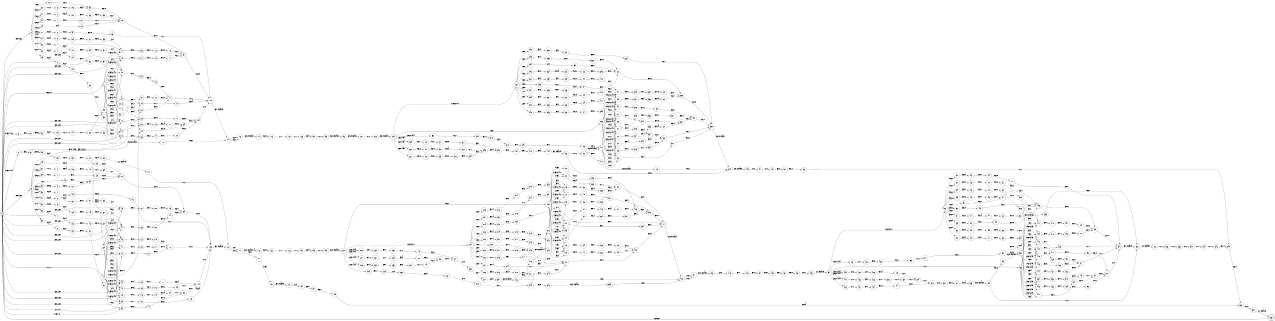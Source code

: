 digraph FST {
rankdir = LR;
size = "8.5,11";
label = "";
center = 1;
orientation = Portrait;
ranksep = "0.4";
nodesep = "0.25";
0 [label = "0", shape = circle, style = bold, fontsize = 14]
	0 -> 46 [label = "9:eps/8200", fontsize = 14];
	0 -> 45 [label = "8:eps/8200", fontsize = 14];
	0 -> 44 [label = "7:eps/8200", fontsize = 14];
	0 -> 43 [label = "6:eps/8200", fontsize = 14];
	0 -> 42 [label = "5:eps/8200", fontsize = 14];
	0 -> 173 [label = "4:eps/8200", fontsize = 14];
	0 -> 41 [label = "3:eps/8200", fontsize = 14];
	0 -> 40 [label = "2:eps/8200", fontsize = 14];
	0 -> 39 [label = "1:eps/8200", fontsize = 14];
	0 -> 38 [label = "0:eps/10", fontsize = 14];
	0 -> 13 [label = "9:eps/8202", fontsize = 14];
	0 -> 12 [label = "8:eps/8202", fontsize = 14];
	0 -> 11 [label = "7:eps/8202", fontsize = 14];
	0 -> 10 [label = "6:eps/8202", fontsize = 14];
	0 -> 9 [label = "5:eps/8202", fontsize = 14];
	0 -> 8 [label = "4:eps/8202", fontsize = 14];
	0 -> 7 [label = "3:eps/8202", fontsize = 14];
	0 -> 16 [label = "2:eps/4104", fontsize = 14];
	0 -> 15 [label = "1:eps/3080", fontsize = 14];
	0 -> 14 [label = "0:eps/10", fontsize = 14];
	0 -> 3 [label = "2:eps/4106", fontsize = 14];
	0 -> 2 [label = "1:eps/3082", fontsize = 14];
	0 -> 1 [label = "0:eps/12", fontsize = 14];
1 [label = "1", shape = circle, style = solid, fontsize = 14]
	1 -> 13 [label = "9:eps/8190", fontsize = 14];
	1 -> 12 [label = "8:eps/8190", fontsize = 14];
	1 -> 11 [label = "7:eps/8190", fontsize = 14];
	1 -> 10 [label = "6:eps/8190", fontsize = 14];
	1 -> 9 [label = "5:eps/8190", fontsize = 14];
	1 -> 8 [label = "4:eps/8190", fontsize = 14];
	1 -> 7 [label = "3:eps/8190", fontsize = 14];
	1 -> 6 [label = "2:eps/8190", fontsize = 14];
	1 -> 5 [label = "1:eps/8190", fontsize = 14];
	1 -> 4 [label = "0:eps", fontsize = 14];
2 [label = "2", shape = circle, style = solid, fontsize = 14]
	2 -> 26 [label = "9:eps", fontsize = 14];
	2 -> 25 [label = "8:eps", fontsize = 14];
	2 -> 24 [label = "7:eps", fontsize = 14];
	2 -> 23 [label = "6:eps", fontsize = 14];
	2 -> 22 [label = "5:eps", fontsize = 14];
	2 -> 21 [label = "4:eps", fontsize = 14];
	2 -> 20 [label = "3:eps", fontsize = 14];
	2 -> 19 [label = "2:eps", fontsize = 14];
	2 -> 18 [label = "1:eps", fontsize = 14];
	2 -> 17 [label = "0:eps", fontsize = 14];
3 [label = "3", shape = circle, style = solid, fontsize = 14]
	3 -> 27 [label = "eps:v", fontsize = 14];
4 [label = "4", shape = circle, style = solid, fontsize = 14]
	4 -> 28 [label = "eps:c", fontsize = 14];
5 [label = "5", shape = circle, style = solid, fontsize = 14]
	5 -> 29 [label = "eps:u", fontsize = 14];
6 [label = "6", shape = circle, style = solid, fontsize = 14]
	6 -> 30 [label = "eps:d", fontsize = 14];
7 [label = "7", shape = circle, style = solid, fontsize = 14]
	7 -> 31 [label = "eps:t", fontsize = 14];
8 [label = "8", shape = circle, style = solid, fontsize = 14]
	8 -> 32 [label = "eps:c", fontsize = 14];
9 [label = "9", shape = circle, style = solid, fontsize = 14]
	9 -> 33 [label = "eps:c", fontsize = 14];
10 [label = "10", shape = circle, style = solid, fontsize = 14]
	10 -> 34 [label = "eps:s", fontsize = 14];
11 [label = "11", shape = circle, style = solid, fontsize = 14]
	11 -> 35 [label = "eps:s", fontsize = 14];
12 [label = "12", shape = circle, style = solid, fontsize = 14]
	12 -> 36 [label = "eps:o", fontsize = 14];
13 [label = "13", shape = circle, style = solid, fontsize = 14]
	13 -> 37 [label = "eps:n", fontsize = 14];
14 [label = "14", shape = circle, style = solid, fontsize = 14]
	14 -> 28 [label = "eps:c/2", fontsize = 14];
	14 -> 46 [label = "9:eps/8190", fontsize = 14];
	14 -> 45 [label = "8:eps/8190", fontsize = 14];
	14 -> 44 [label = "7:eps/8190", fontsize = 14];
	14 -> 43 [label = "6:eps/8190", fontsize = 14];
	14 -> 42 [label = "5:eps/8190", fontsize = 14];
	14 -> 173 [label = "4:eps/8190", fontsize = 14];
	14 -> 41 [label = "3:eps/8190", fontsize = 14];
	14 -> 40 [label = "2:eps/8190", fontsize = 14];
	14 -> 39 [label = "1:eps/8190", fontsize = 14];
	14 -> 38 [label = "0:eps", fontsize = 14];
15 [label = "15", shape = circle, style = solid, fontsize = 14]
	15 -> 29 [label = "eps:u/5122", fontsize = 14];
	15 -> 56 [label = "9:eps", fontsize = 14];
	15 -> 55 [label = "8:eps", fontsize = 14];
	15 -> 54 [label = "7:eps", fontsize = 14];
	15 -> 53 [label = "6:eps", fontsize = 14];
	15 -> 52 [label = "5:eps", fontsize = 14];
	15 -> 51 [label = "4:eps", fontsize = 14];
	15 -> 50 [label = "3:eps", fontsize = 14];
	15 -> 49 [label = "2:eps", fontsize = 14];
	15 -> 48 [label = "1:eps", fontsize = 14];
	15 -> 47 [label = "0:eps", fontsize = 14];
16 [label = "16", shape = circle, style = solid, fontsize = 14]
	16 -> 30 [label = "eps:d/4098", fontsize = 14];
	16 -> 57 [label = "eps:v", fontsize = 14];
17 [label = "17", shape = circle, style = solid, fontsize = 14]
	17 -> 58 [label = "eps:d", fontsize = 14];
18 [label = "18", shape = circle, style = solid, fontsize = 14]
	18 -> 59 [label = "eps:o", fontsize = 14];
19 [label = "19", shape = circle, style = solid, fontsize = 14]
	19 -> 60 [label = "eps:d", fontsize = 14];
20 [label = "20", shape = circle, style = solid, fontsize = 14]
	20 -> 61 [label = "eps:t", fontsize = 14];
21 [label = "21", shape = circle, style = solid, fontsize = 14]
	21 -> 62 [label = "eps:c", fontsize = 14];
22 [label = "22", shape = circle, style = solid, fontsize = 14]
	22 -> 63 [label = "eps:q", fontsize = 14];
23 [label = "23", shape = circle, style = solid, fontsize = 14]
	23 -> 64 [label = "eps:d", fontsize = 14];
24 [label = "24", shape = circle, style = solid, fontsize = 14]
	24 -> 65 [label = "eps:d", fontsize = 14];
25 [label = "25", shape = circle, style = solid, fontsize = 14]
	25 -> 66 [label = "eps:d", fontsize = 14];
26 [label = "26", shape = circle, style = solid, fontsize = 14]
	26 -> 67 [label = "eps:d", fontsize = 14];
27 [label = "27", shape = circle, style = solid, fontsize = 14]
	27 -> 68 [label = "eps:e", fontsize = 14];
28 [label = "28", shape = circle, style = solid, fontsize = 14]
	28 -> 69 [label = "eps:e", fontsize = 14];
29 [label = "29", shape = circle, style = solid, fontsize = 14]
	29 -> 70 [label = "eps:n", fontsize = 14];
30 [label = "30", shape = circle, style = solid, fontsize = 14]
	30 -> 71 [label = "eps:o", fontsize = 14];
31 [label = "31", shape = circle, style = solid, fontsize = 14]
	31 -> 72 [label = "eps:r", fontsize = 14];
32 [label = "32", shape = circle, style = solid, fontsize = 14]
	32 -> 73 [label = "eps:u", fontsize = 14];
33 [label = "33", shape = circle, style = solid, fontsize = 14]
	33 -> 74 [label = "eps:i", fontsize = 14];
34 [label = "34", shape = circle, style = solid, fontsize = 14]
	34 -> 75 [label = "eps:e", fontsize = 14];
35 [label = "35", shape = circle, style = solid, fontsize = 14]
	35 -> 76 [label = "eps:i", fontsize = 14];
36 [label = "36", shape = circle, style = solid, fontsize = 14]
	36 -> 77 [label = "eps:c", fontsize = 14];
37 [label = "37", shape = circle, style = solid, fontsize = 14]
	37 -> 78 [label = "eps:u", fontsize = 14];
38 [label = "38", shape = circle, style = solid, fontsize = 14]
	38 -> 79 [label = "eps:c", fontsize = 14];
39 [label = "39", shape = circle, style = solid, fontsize = 14]
	39 -> 80 [label = "eps:u", fontsize = 14];
40 [label = "40", shape = circle, style = solid, fontsize = 14]
	40 -> 81 [label = "eps:d", fontsize = 14];
41 [label = "41", shape = circle, style = solid, fontsize = 14]
	41 -> 82 [label = "eps:t", fontsize = 14];
42 [label = "42", shape = circle, style = solid, fontsize = 14]
	42 -> 83 [label = "eps:c", fontsize = 14];
43 [label = "43", shape = circle, style = solid, fontsize = 14]
	43 -> 84 [label = "eps:s", fontsize = 14];
44 [label = "44", shape = circle, style = solid, fontsize = 14]
	44 -> 85 [label = "eps:s", fontsize = 14];
45 [label = "45", shape = circle, style = solid, fontsize = 14]
	45 -> 86 [label = "eps:o", fontsize = 14];
46 [label = "46", shape = circle, style = solid, fontsize = 14]
	46 -> 87 [label = "eps:n", fontsize = 14];
47 [label = "47", shape = circle, style = solid, fontsize = 14]
	47 -> 88 [label = "eps:d", fontsize = 14];
48 [label = "48", shape = circle, style = solid, fontsize = 14]
	48 -> 89 [label = "eps:o", fontsize = 14];
49 [label = "49", shape = circle, style = solid, fontsize = 14]
	49 -> 90 [label = "eps:d", fontsize = 14];
50 [label = "50", shape = circle, style = solid, fontsize = 14]
	50 -> 91 [label = "eps:t", fontsize = 14];
51 [label = "51", shape = circle, style = solid, fontsize = 14]
	51 -> 92 [label = "eps:c", fontsize = 14];
52 [label = "52", shape = circle, style = solid, fontsize = 14]
	52 -> 93 [label = "eps:q", fontsize = 14];
53 [label = "53", shape = circle, style = solid, fontsize = 14]
	53 -> 94 [label = "eps:d", fontsize = 14];
54 [label = "54", shape = circle, style = solid, fontsize = 14]
	54 -> 95 [label = "eps:d", fontsize = 14];
55 [label = "55", shape = circle, style = solid, fontsize = 14]
	55 -> 96 [label = "eps:d", fontsize = 14];
56 [label = "56", shape = circle, style = solid, fontsize = 14]
	56 -> 97 [label = "eps:d", fontsize = 14];
57 [label = "57", shape = circle, style = solid, fontsize = 14]
	57 -> 98 [label = "eps:e", fontsize = 14];
58 [label = "58", shape = circle, style = solid, fontsize = 14]
	58 -> 99 [label = "eps:i", fontsize = 14];
59 [label = "59", shape = circle, style = solid, fontsize = 14]
	59 -> 100 [label = "eps:n", fontsize = 14];
60 [label = "60", shape = circle, style = solid, fontsize = 14]
	60 -> 100 [label = "eps:o", fontsize = 14];
61 [label = "61", shape = circle, style = solid, fontsize = 14]
	61 -> 101 [label = "eps:r", fontsize = 14];
62 [label = "62", shape = circle, style = solid, fontsize = 14]
	62 -> 102 [label = "eps:a", fontsize = 14];
63 [label = "63", shape = circle, style = solid, fontsize = 14]
	63 -> 103 [label = "eps:u", fontsize = 14];
64 [label = "64", shape = circle, style = solid, fontsize = 14]
	64 -> 104 [label = "eps:i", fontsize = 14];
65 [label = "65", shape = circle, style = solid, fontsize = 14]
	65 -> 105 [label = "eps:i", fontsize = 14];
66 [label = "66", shape = circle, style = solid, fontsize = 14]
	66 -> 106 [label = "eps:i", fontsize = 14];
67 [label = "67", shape = circle, style = solid, fontsize = 14]
	67 -> 107 [label = "eps:i", fontsize = 14];
68 [label = "68", shape = circle, style = solid, fontsize = 14]
	68 -> 108 [label = "eps:i", fontsize = 14];
69 [label = "69", shape = circle, style = solid, fontsize = 14]
	69 -> 109 [label = "eps:r", fontsize = 14];
70 [label = "70", shape = circle, style = solid, fontsize = 14]
	70 -> 110 [label = "eps:a", fontsize = 14];
71 [label = "71", shape = circle, style = solid, fontsize = 14]
	71 -> 110 [label = "eps:s", fontsize = 14];
72 [label = "72", shape = circle, style = solid, fontsize = 14]
	72 -> 71 [label = "eps:e", fontsize = 14];
73 [label = "73", shape = circle, style = solid, fontsize = 14]
	73 -> 111 [label = "eps:a", fontsize = 14];
74 [label = "74", shape = circle, style = solid, fontsize = 14]
	74 -> 112 [label = "eps:n", fontsize = 14];
75 [label = "75", shape = circle, style = solid, fontsize = 14]
	75 -> 71 [label = "eps:i", fontsize = 14];
76 [label = "76", shape = circle, style = solid, fontsize = 14]
	76 -> 113 [label = "eps:e", fontsize = 14];
77 [label = "77", shape = circle, style = solid, fontsize = 14]
	77 -> 109 [label = "eps:h", fontsize = 14];
78 [label = "78", shape = circle, style = solid, fontsize = 14]
	78 -> 114 [label = "eps:e", fontsize = 14];
79 [label = "79", shape = circle, style = solid, fontsize = 14]
	79 -> 188 [label = "eps:e", fontsize = 14];
80 [label = "80", shape = circle, style = solid, fontsize = 14]
	80 -> 115 [label = "eps:n", fontsize = 14];
81 [label = "81", shape = circle, style = solid, fontsize = 14]
	81 -> 116 [label = "eps:o", fontsize = 14];
82 [label = "82", shape = circle, style = solid, fontsize = 14]
	82 -> 117 [label = "eps:r", fontsize = 14];
83 [label = "83", shape = circle, style = solid, fontsize = 14]
	83 -> 118 [label = "eps:i", fontsize = 14];
84 [label = "84", shape = circle, style = solid, fontsize = 14]
	84 -> 119 [label = "eps:e", fontsize = 14];
85 [label = "85", shape = circle, style = solid, fontsize = 14]
	85 -> 120 [label = "eps:i", fontsize = 14];
86 [label = "86", shape = circle, style = solid, fontsize = 14]
	86 -> 121 [label = "eps:c", fontsize = 14];
87 [label = "87", shape = circle, style = solid, fontsize = 14]
	87 -> 122 [label = "eps:u", fontsize = 14];
88 [label = "88", shape = circle, style = solid, fontsize = 14]
	88 -> 123 [label = "eps:i", fontsize = 14];
89 [label = "89", shape = circle, style = solid, fontsize = 14]
	89 -> 124 [label = "eps:n", fontsize = 14];
90 [label = "90", shape = circle, style = solid, fontsize = 14]
	90 -> 124 [label = "eps:o", fontsize = 14];
91 [label = "91", shape = circle, style = solid, fontsize = 14]
	91 -> 125 [label = "eps:r", fontsize = 14];
92 [label = "92", shape = circle, style = solid, fontsize = 14]
	92 -> 126 [label = "eps:a", fontsize = 14];
93 [label = "93", shape = circle, style = solid, fontsize = 14]
	93 -> 127 [label = "eps:u", fontsize = 14];
94 [label = "94", shape = circle, style = solid, fontsize = 14]
	94 -> 128 [label = "eps:i", fontsize = 14];
95 [label = "95", shape = circle, style = solid, fontsize = 14]
	95 -> 129 [label = "eps:i", fontsize = 14];
96 [label = "96", shape = circle, style = solid, fontsize = 14]
	96 -> 130 [label = "eps:i", fontsize = 14];
97 [label = "97", shape = circle, style = solid, fontsize = 14]
	97 -> 131 [label = "eps:i", fontsize = 14];
98 [label = "98", shape = circle, style = solid, fontsize = 14]
	98 -> 132 [label = "eps:i", fontsize = 14];
99 [label = "99", shape = circle, style = solid, fontsize = 14]
	99 -> 133 [label = "eps:e", fontsize = 14];
100 [label = "100", shape = circle, style = solid, fontsize = 14]
	100 -> 134 [label = "eps:c", fontsize = 14];
101 [label = "101", shape = circle, style = solid, fontsize = 14]
	101 -> 100 [label = "eps:e", fontsize = 14];
102 [label = "102", shape = circle, style = solid, fontsize = 14]
	102 -> 135 [label = "eps:t", fontsize = 14];
103 [label = "103", shape = circle, style = solid, fontsize = 14]
	103 -> 59 [label = "eps:i", fontsize = 14];
104 [label = "104", shape = circle, style = solid, fontsize = 14]
	104 -> 136 [label = "eps:e", fontsize = 14];
105 [label = "105", shape = circle, style = solid, fontsize = 14]
	105 -> 137 [label = "eps:e", fontsize = 14];
106 [label = "106", shape = circle, style = solid, fontsize = 14]
	106 -> 138 [label = "eps:e", fontsize = 14];
107 [label = "107", shape = circle, style = solid, fontsize = 14]
	107 -> 139 [label = "eps:e", fontsize = 14];
108 [label = "108", shape = circle, style = solid, fontsize = 14]
	108 -> 140 [label = "eps:n", fontsize = 14];
109 [label = "109", shape = circle, style = solid, fontsize = 14]
	109 -> 110 [label = "eps:o", fontsize = 14];
110 [label = "110", shape = circle, style = solid, fontsize = 14]
	110 -> 141 [label = "eps:(espacio)", fontsize = 14];
111 [label = "111", shape = circle, style = solid, fontsize = 14]
	111 -> 69 [label = "eps:t", fontsize = 14];
112 [label = "112", shape = circle, style = solid, fontsize = 14]
	112 -> 109 [label = "eps:c", fontsize = 14];
113 [label = "113", shape = circle, style = solid, fontsize = 14]
	113 -> 134 [label = "eps:t", fontsize = 14];
114 [label = "114", shape = circle, style = solid, fontsize = 14]
	114 -> 134 [label = "eps:v", fontsize = 14];
115 [label = "115", shape = circle, style = solid, fontsize = 14]
	115 -> 183 [label = "eps:a", fontsize = 14];
116 [label = "116", shape = circle, style = solid, fontsize = 14]
	116 -> 183 [label = "eps:s", fontsize = 14];
117 [label = "117", shape = circle, style = solid, fontsize = 14]
	117 -> 116 [label = "eps:e", fontsize = 14];
118 [label = "118", shape = circle, style = solid, fontsize = 14]
	118 -> 143 [label = "eps:n", fontsize = 14];
119 [label = "119", shape = circle, style = solid, fontsize = 14]
	119 -> 116 [label = "eps:i", fontsize = 14];
120 [label = "120", shape = circle, style = solid, fontsize = 14]
	120 -> 144 [label = "eps:e", fontsize = 14];
121 [label = "121", shape = circle, style = solid, fontsize = 14]
	121 -> 142 [label = "eps:h", fontsize = 14];
122 [label = "122", shape = circle, style = solid, fontsize = 14]
	122 -> 145 [label = "eps:e", fontsize = 14];
123 [label = "123", shape = circle, style = solid, fontsize = 14]
	123 -> 146 [label = "eps:e", fontsize = 14];
124 [label = "124", shape = circle, style = solid, fontsize = 14]
	124 -> 189 [label = "eps:c", fontsize = 14];
125 [label = "125", shape = circle, style = solid, fontsize = 14]
	125 -> 124 [label = "eps:e", fontsize = 14];
126 [label = "126", shape = circle, style = solid, fontsize = 14]
	126 -> 147 [label = "eps:t", fontsize = 14];
127 [label = "127", shape = circle, style = solid, fontsize = 14]
	127 -> 89 [label = "eps:i", fontsize = 14];
128 [label = "128", shape = circle, style = solid, fontsize = 14]
	128 -> 148 [label = "eps:e", fontsize = 14];
129 [label = "129", shape = circle, style = solid, fontsize = 14]
	129 -> 149 [label = "eps:e", fontsize = 14];
130 [label = "130", shape = circle, style = solid, fontsize = 14]
	130 -> 150 [label = "eps:e", fontsize = 14];
131 [label = "131", shape = circle, style = solid, fontsize = 14]
	131 -> 151 [label = "eps:e", fontsize = 14];
132 [label = "132", shape = circle, style = solid, fontsize = 14]
	132 -> 152 [label = "eps:n", fontsize = 14];
133 [label = "133", shape = circle, style = solid, fontsize = 14]
	133 -> 110 [label = "eps:z", fontsize = 14];
134 [label = "134", shape = circle, style = solid, fontsize = 14]
	134 -> 110 [label = "eps:e", fontsize = 14];
135 [label = "135", shape = circle, style = solid, fontsize = 14]
	135 -> 153 [label = "eps:o", fontsize = 14];
136 [label = "136", shape = circle, style = solid, fontsize = 14]
	136 -> 154 [label = "eps:c", fontsize = 14];
137 [label = "137", shape = circle, style = solid, fontsize = 14]
	137 -> 155 [label = "eps:c", fontsize = 14];
138 [label = "138", shape = circle, style = solid, fontsize = 14]
	138 -> 156 [label = "eps:c", fontsize = 14];
139 [label = "139", shape = circle, style = solid, fontsize = 14]
	139 -> 157 [label = "eps:c", fontsize = 14];
140 [label = "140", shape = circle, style = solid, fontsize = 14]
	140 -> 158 [label = "eps:t", fontsize = 14];
141 [label = "141", shape = circle, style = solid, fontsize = 14]
	141 -> 167 [label = "::eps", fontsize = 14];
	141 -> 167 [label = ".:eps", fontsize = 14];
142 [label = "142", shape = circle, style = solid, fontsize = 14]
	142 -> 183 [label = "eps:o", fontsize = 14];
143 [label = "143", shape = circle, style = solid, fontsize = 14]
	143 -> 142 [label = "eps:c", fontsize = 14];
144 [label = "144", shape = circle, style = solid, fontsize = 14]
	144 -> 189 [label = "eps:t", fontsize = 14];
145 [label = "145", shape = circle, style = solid, fontsize = 14]
	145 -> 189 [label = "eps:v", fontsize = 14];
146 [label = "146", shape = circle, style = solid, fontsize = 14]
	146 -> 183 [label = "eps:z", fontsize = 14];
147 [label = "147", shape = circle, style = solid, fontsize = 14]
	147 -> 159 [label = "eps:o", fontsize = 14];
148 [label = "148", shape = circle, style = solid, fontsize = 14]
	148 -> 160 [label = "eps:c", fontsize = 14];
149 [label = "149", shape = circle, style = solid, fontsize = 14]
	149 -> 161 [label = "eps:c", fontsize = 14];
150 [label = "150", shape = circle, style = solid, fontsize = 14]
	150 -> 162 [label = "eps:c", fontsize = 14];
151 [label = "151", shape = circle, style = solid, fontsize = 14]
	151 -> 163 [label = "eps:c", fontsize = 14];
152 [label = "152", shape = circle, style = solid, fontsize = 14]
	152 -> 164 [label = "eps:t", fontsize = 14];
153 [label = "153", shape = circle, style = solid, fontsize = 14]
	153 -> 100 [label = "eps:r", fontsize = 14];
154 [label = "154", shape = circle, style = solid, fontsize = 14]
	154 -> 10 [label = "eps:i", fontsize = 14];
155 [label = "155", shape = circle, style = solid, fontsize = 14]
	155 -> 11 [label = "eps:i", fontsize = 14];
156 [label = "156", shape = circle, style = solid, fontsize = 14]
	156 -> 12 [label = "eps:i", fontsize = 14];
157 [label = "157", shape = circle, style = solid, fontsize = 14]
	157 -> 13 [label = "eps:i", fontsize = 14];
158 [label = "158", shape = circle, style = solid, fontsize = 14]
	158 -> 166 [label = "eps:i", fontsize = 14];
	158 -> 165 [label = "eps:e", fontsize = 14];
159 [label = "159", shape = circle, style = solid, fontsize = 14]
	159 -> 124 [label = "eps:r", fontsize = 14];
160 [label = "160", shape = circle, style = solid, fontsize = 14]
	160 -> 43 [label = "eps:i", fontsize = 14];
161 [label = "161", shape = circle, style = solid, fontsize = 14]
	161 -> 44 [label = "eps:i", fontsize = 14];
162 [label = "162", shape = circle, style = solid, fontsize = 14]
	162 -> 45 [label = "eps:i", fontsize = 14];
163 [label = "163", shape = circle, style = solid, fontsize = 14]
	163 -> 46 [label = "eps:i", fontsize = 14];
164 [label = "164", shape = circle, style = solid, fontsize = 14]
	164 -> 169 [label = "eps:i", fontsize = 14];
	164 -> 168 [label = "eps:e", fontsize = 14];
165 [label = "165", shape = circle, style = solid, fontsize = 14]
	165 -> 170 [label = "eps:(espacio)", fontsize = 14];
166 [label = "166", shape = circle, style = solid, fontsize = 14]
	166 -> 13 [label = "9:eps", fontsize = 14];
	166 -> 12 [label = "8:eps", fontsize = 14];
	166 -> 11 [label = "7:eps", fontsize = 14];
	166 -> 10 [label = "6:eps", fontsize = 14];
	166 -> 9 [label = "5:eps", fontsize = 14];
	166 -> 8 [label = "4:eps", fontsize = 14];
	166 -> 7 [label = "3:eps", fontsize = 14];
	166 -> 6 [label = "2:eps", fontsize = 14];
	166 -> 5 [label = "1:eps", fontsize = 14];
167 [label = "167", shape = circle, style = solid, fontsize = 14]
	167 -> 174 [label = "eps:(espacio)", fontsize = 14];
168 [label = "168", shape = circle, style = solid, fontsize = 14]
	168 -> 172 [label = "eps:(espacio)", fontsize = 14];
169 [label = "169", shape = circle, style = solid, fontsize = 14]
	169 -> 46 [label = "9:eps", fontsize = 14];
	169 -> 45 [label = "8:eps", fontsize = 14];
	169 -> 44 [label = "7:eps", fontsize = 14];
	169 -> 43 [label = "6:eps", fontsize = 14];
	169 -> 42 [label = "5:eps", fontsize = 14];
	169 -> 173 [label = "4:eps", fontsize = 14];
	169 -> 41 [label = "3:eps", fontsize = 14];
	169 -> 40 [label = "2:eps", fontsize = 14];
	169 -> 39 [label = "1:eps", fontsize = 14];
170 [label = "170", shape = circle, style = solid, fontsize = 14]
	170 -> 141 [label = "0:eps", fontsize = 14];
171 [label = "171", shape = circle, style = solid, fontsize = 14]
	171 -> 178 [label = "eps:(espacio)/9", fontsize = 14];
	171 -> 177 [label = "0:eps", fontsize = 14];
172 [label = "172", shape = circle, style = solid, fontsize = 14]
	172 -> 187 [label = "0:eps", fontsize = 14];
173 [label = "173", shape = circle, style = solid, fontsize = 14]
	173 -> 175 [label = "eps:c", fontsize = 14];
174 [label = "174", shape = circle, style = solid, fontsize = 14]
	174 -> 176 [label = "eps:h", fontsize = 14];
175 [label = "175", shape = circle, style = solid, fontsize = 14]
	175 -> 179 [label = "eps:u", fontsize = 14];
176 [label = "176", shape = circle, style = solid, fontsize = 14]
	176 -> 180 [label = "eps:o", fontsize = 14];
177 [label = "177", shape = circle, style = solid, fontsize = 14]
	177 -> 181 [label = "0:eps", fontsize = 14];
178 [label = "178", shape = circle, style = solid, fontsize = 14]
	178 -> 182 [label = "eps:h", fontsize = 14];
179 [label = "179", shape = circle, style = solid, fontsize = 14]
	179 -> 184 [label = "eps:a", fontsize = 14];
180 [label = "180", shape = circle, style = solid, fontsize = 14]
	180 -> 185 [label = "eps:r", fontsize = 14];
181 [label = "181", shape = circle, style = solid, fontsize = 14]
	181 -> 191 [label = "eps:(espacio)", fontsize = 14];
182 [label = "182", shape = circle, style = solid, fontsize = 14]
	182 -> 186 [label = "eps:o", fontsize = 14];
183 [label = "183", shape = circle, style = solid, fontsize = 14]
	183 -> 187 [label = "eps:(espacio)", fontsize = 14];
184 [label = "184", shape = circle, style = solid, fontsize = 14]
	184 -> 188 [label = "eps:t", fontsize = 14];
185 [label = "185", shape = circle, style = solid, fontsize = 14]
	185 -> 190 [label = "eps:a", fontsize = 14];
186 [label = "186", shape = circle, style = solid, fontsize = 14]
	186 -> 192 [label = "eps:r", fontsize = 14];
187 [label = "187", shape = circle, style = solid, fontsize = 14]
	187 -> 171 [label = "::eps", fontsize = 14];
	187 -> 171 [label = ".:eps", fontsize = 14];
188 [label = "188", shape = circle, style = solid, fontsize = 14]
	188 -> 142 [label = "eps:r", fontsize = 14];
189 [label = "189", shape = circle, style = solid, fontsize = 14]
	189 -> 183 [label = "eps:e", fontsize = 14];
190 [label = "190", shape = circle, style = solid, fontsize = 14]
	190 -> 193 [label = "eps:s", fontsize = 14];
191 [label = "191", shape = circle, style = solid, fontsize = 14]
	191 -> 194 [label = "eps:h", fontsize = 14];
192 [label = "192", shape = circle, style = solid, fontsize = 14]
	192 -> 195 [label = "eps:a", fontsize = 14];
193 [label = "193", shape = circle, style = solid, fontsize = 14]
	193 -> 196 [label = "eps:(espacio)", fontsize = 14];
194 [label = "194", shape = circle, style = solid, fontsize = 14]
	194 -> 197 [label = "eps:o", fontsize = 14];
195 [label = "195", shape = circle, style = solid, fontsize = 14]
	195 -> 198 [label = "eps:s", fontsize = 14];
196 [label = "196", shape = circle, style = solid, fontsize = 14]
	196 -> 201 [label = "eps:(espacio)", fontsize = 14];
197 [label = "197", shape = circle, style = solid, fontsize = 14]
	197 -> 199 [label = "eps:r", fontsize = 14];
198 [label = "198", shape = circle, style = solid, fontsize = 14]
	198 -> 200 [label = "eps:(espacio)", fontsize = 14];
199 [label = "199", shape = circle, style = solid, fontsize = 14]
	199 -> 550 [label = "eps:a", fontsize = 14];
200 [label = "200", shape = circle, style = solid, fontsize = 14]
	200 -> 208 [label = "5:eps/4094", fontsize = 14];
	200 -> 207 [label = "4:eps/4094", fontsize = 14];
	200 -> 206 [label = "3:eps/4094", fontsize = 14];
	200 -> 205 [label = "2:eps/4094", fontsize = 14];
	200 -> 204 [label = "1:eps/3070", fontsize = 14];
	200 -> 203 [label = "0:eps", fontsize = 14];
201 [label = "201", shape = circle, style = solid, fontsize = 14]
	201 -> 202 [label = "eps:y", fontsize = 14];
202 [label = "202", shape = circle, style = solid, fontsize = 14]
	202 -> 209 [label = "eps:(espacio)", fontsize = 14];
203 [label = "203", shape = circle, style = solid, fontsize = 14]
	203 -> 218 [label = "9:eps/8190", fontsize = 14];
	203 -> 217 [label = "8:eps/8190", fontsize = 14];
	203 -> 216 [label = "7:eps/8190", fontsize = 14];
	203 -> 215 [label = "6:eps/8190", fontsize = 14];
	203 -> 214 [label = "5:eps/8190", fontsize = 14];
	203 -> 396 [label = "4:eps/8190", fontsize = 14];
	203 -> 213 [label = "3:eps/8190", fontsize = 14];
	203 -> 212 [label = "2:eps/8190", fontsize = 14];
	203 -> 211 [label = "1:eps/8190", fontsize = 14];
	203 -> 210 [label = "0:eps", fontsize = 14];
204 [label = "204", shape = circle, style = solid, fontsize = 14]
	204 -> 228 [label = "9:eps", fontsize = 14];
	204 -> 227 [label = "8:eps", fontsize = 14];
	204 -> 226 [label = "7:eps", fontsize = 14];
	204 -> 225 [label = "6:eps", fontsize = 14];
	204 -> 224 [label = "5:eps", fontsize = 14];
	204 -> 223 [label = "4:eps", fontsize = 14];
	204 -> 222 [label = "3:eps", fontsize = 14];
	204 -> 221 [label = "2:eps", fontsize = 14];
	204 -> 220 [label = "1:eps", fontsize = 14];
	204 -> 219 [label = "0:eps", fontsize = 14];
205 [label = "205", shape = circle, style = solid, fontsize = 14]
	205 -> 229 [label = "eps:v", fontsize = 14];
206 [label = "206", shape = circle, style = solid, fontsize = 14]
	206 -> 230 [label = "eps:t", fontsize = 14];
207 [label = "207", shape = circle, style = solid, fontsize = 14]
	207 -> 231 [label = "eps:c", fontsize = 14];
208 [label = "208", shape = circle, style = solid, fontsize = 14]
	208 -> 232 [label = "eps:c", fontsize = 14];
209 [label = "209", shape = circle, style = solid, fontsize = 14]
	209 -> 261 [label = "5:eps/4094", fontsize = 14];
	209 -> 260 [label = "4:eps/4094", fontsize = 14];
	209 -> 259 [label = "3:eps/4094", fontsize = 14];
	209 -> 258 [label = "2:eps/4094", fontsize = 14];
	209 -> 257 [label = "1:eps/3070", fontsize = 14];
	209 -> 256 [label = "0:eps", fontsize = 14];
210 [label = "210", shape = circle, style = solid, fontsize = 14]
	210 -> 233 [label = "eps:c", fontsize = 14];
211 [label = "211", shape = circle, style = solid, fontsize = 14]
	211 -> 234 [label = "eps:u", fontsize = 14];
212 [label = "212", shape = circle, style = solid, fontsize = 14]
	212 -> 235 [label = "eps:d", fontsize = 14];
213 [label = "213", shape = circle, style = solid, fontsize = 14]
	213 -> 236 [label = "eps:t", fontsize = 14];
214 [label = "214", shape = circle, style = solid, fontsize = 14]
	214 -> 237 [label = "eps:c", fontsize = 14];
215 [label = "215", shape = circle, style = solid, fontsize = 14]
	215 -> 238 [label = "eps:s", fontsize = 14];
216 [label = "216", shape = circle, style = solid, fontsize = 14]
	216 -> 239 [label = "eps:s", fontsize = 14];
217 [label = "217", shape = circle, style = solid, fontsize = 14]
	217 -> 240 [label = "eps:o", fontsize = 14];
218 [label = "218", shape = circle, style = solid, fontsize = 14]
	218 -> 241 [label = "eps:n", fontsize = 14];
219 [label = "219", shape = circle, style = solid, fontsize = 14]
	219 -> 242 [label = "eps:d", fontsize = 14];
220 [label = "220", shape = circle, style = solid, fontsize = 14]
	220 -> 243 [label = "eps:o", fontsize = 14];
221 [label = "221", shape = circle, style = solid, fontsize = 14]
	221 -> 244 [label = "eps:d", fontsize = 14];
222 [label = "222", shape = circle, style = solid, fontsize = 14]
	222 -> 245 [label = "eps:t", fontsize = 14];
223 [label = "223", shape = circle, style = solid, fontsize = 14]
	223 -> 246 [label = "eps:c", fontsize = 14];
224 [label = "224", shape = circle, style = solid, fontsize = 14]
	224 -> 247 [label = "eps:q", fontsize = 14];
225 [label = "225", shape = circle, style = solid, fontsize = 14]
	225 -> 248 [label = "eps:d", fontsize = 14];
226 [label = "226", shape = circle, style = solid, fontsize = 14]
	226 -> 249 [label = "eps:d", fontsize = 14];
227 [label = "227", shape = circle, style = solid, fontsize = 14]
	227 -> 250 [label = "eps:d", fontsize = 14];
228 [label = "228", shape = circle, style = solid, fontsize = 14]
	228 -> 251 [label = "eps:d", fontsize = 14];
229 [label = "229", shape = circle, style = solid, fontsize = 14]
	229 -> 252 [label = "eps:e", fontsize = 14];
230 [label = "230", shape = circle, style = solid, fontsize = 14]
	230 -> 253 [label = "eps:r", fontsize = 14];
231 [label = "231", shape = circle, style = solid, fontsize = 14]
	231 -> 254 [label = "eps:u", fontsize = 14];
232 [label = "232", shape = circle, style = solid, fontsize = 14]
	232 -> 255 [label = "eps:i", fontsize = 14];
233 [label = "233", shape = circle, style = solid, fontsize = 14]
	233 -> 425 [label = "eps:e", fontsize = 14];
234 [label = "234", shape = circle, style = solid, fontsize = 14]
	234 -> 414 [label = "eps:n", fontsize = 14];
235 [label = "235", shape = circle, style = solid, fontsize = 14]
	235 -> 262 [label = "eps:o", fontsize = 14];
236 [label = "236", shape = circle, style = solid, fontsize = 14]
	236 -> 263 [label = "eps:r", fontsize = 14];
237 [label = "237", shape = circle, style = solid, fontsize = 14]
	237 -> 264 [label = "eps:i", fontsize = 14];
238 [label = "238", shape = circle, style = solid, fontsize = 14]
	238 -> 265 [label = "eps:e", fontsize = 14];
239 [label = "239", shape = circle, style = solid, fontsize = 14]
	239 -> 266 [label = "eps:i", fontsize = 14];
240 [label = "240", shape = circle, style = solid, fontsize = 14]
	240 -> 267 [label = "eps:c", fontsize = 14];
241 [label = "241", shape = circle, style = solid, fontsize = 14]
	241 -> 268 [label = "eps:u", fontsize = 14];
242 [label = "242", shape = circle, style = solid, fontsize = 14]
	242 -> 269 [label = "eps:i", fontsize = 14];
243 [label = "243", shape = circle, style = solid, fontsize = 14]
	243 -> 270 [label = "eps:n", fontsize = 14];
244 [label = "244", shape = circle, style = solid, fontsize = 14]
	244 -> 270 [label = "eps:o", fontsize = 14];
245 [label = "245", shape = circle, style = solid, fontsize = 14]
	245 -> 271 [label = "eps:r", fontsize = 14];
246 [label = "246", shape = circle, style = solid, fontsize = 14]
	246 -> 272 [label = "eps:a", fontsize = 14];
247 [label = "247", shape = circle, style = solid, fontsize = 14]
	247 -> 273 [label = "eps:u", fontsize = 14];
248 [label = "248", shape = circle, style = solid, fontsize = 14]
	248 -> 274 [label = "eps:i", fontsize = 14];
249 [label = "249", shape = circle, style = solid, fontsize = 14]
	249 -> 275 [label = "eps:i", fontsize = 14];
250 [label = "250", shape = circle, style = solid, fontsize = 14]
	250 -> 276 [label = "eps:i", fontsize = 14];
251 [label = "251", shape = circle, style = solid, fontsize = 14]
	251 -> 277 [label = "eps:i", fontsize = 14];
252 [label = "252", shape = circle, style = solid, fontsize = 14]
	252 -> 278 [label = "eps:i", fontsize = 14];
253 [label = "253", shape = circle, style = solid, fontsize = 14]
	253 -> 279 [label = "eps:e", fontsize = 14];
254 [label = "254", shape = circle, style = solid, fontsize = 14]
	254 -> 280 [label = "eps:a", fontsize = 14];
255 [label = "255", shape = circle, style = solid, fontsize = 14]
	255 -> 281 [label = "eps:n", fontsize = 14];
256 [label = "256", shape = circle, style = solid, fontsize = 14]
	256 -> 291 [label = "9:eps/8190", fontsize = 14];
	256 -> 290 [label = "8:eps/8190", fontsize = 14];
	256 -> 289 [label = "7:eps/8190", fontsize = 14];
	256 -> 288 [label = "6:eps/8190", fontsize = 14];
	256 -> 287 [label = "5:eps/8190", fontsize = 14];
	256 -> 286 [label = "4:eps/8190", fontsize = 14];
	256 -> 285 [label = "3:eps/8190", fontsize = 14];
	256 -> 284 [label = "2:eps/8190", fontsize = 14];
	256 -> 283 [label = "1:eps/8190", fontsize = 14];
	256 -> 282 [label = "0:eps", fontsize = 14];
257 [label = "257", shape = circle, style = solid, fontsize = 14]
	257 -> 301 [label = "9:eps", fontsize = 14];
	257 -> 300 [label = "8:eps", fontsize = 14];
	257 -> 299 [label = "7:eps", fontsize = 14];
	257 -> 298 [label = "6:eps", fontsize = 14];
	257 -> 297 [label = "5:eps", fontsize = 14];
	257 -> 296 [label = "4:eps", fontsize = 14];
	257 -> 295 [label = "3:eps", fontsize = 14];
	257 -> 294 [label = "2:eps", fontsize = 14];
	257 -> 293 [label = "1:eps", fontsize = 14];
	257 -> 292 [label = "0:eps", fontsize = 14];
258 [label = "258", shape = circle, style = solid, fontsize = 14]
	258 -> 302 [label = "eps:v", fontsize = 14];
259 [label = "259", shape = circle, style = solid, fontsize = 14]
	259 -> 303 [label = "eps:t", fontsize = 14];
260 [label = "260", shape = circle, style = solid, fontsize = 14]
	260 -> 304 [label = "eps:c", fontsize = 14];
261 [label = "261", shape = circle, style = solid, fontsize = 14]
	261 -> 305 [label = "eps:c", fontsize = 14];
262 [label = "262", shape = circle, style = solid, fontsize = 14]
	262 -> 414 [label = "eps:s", fontsize = 14];
263 [label = "263", shape = circle, style = solid, fontsize = 14]
	263 -> 262 [label = "eps:e", fontsize = 14];
264 [label = "264", shape = circle, style = solid, fontsize = 14]
	264 -> 307 [label = "eps:n", fontsize = 14];
265 [label = "265", shape = circle, style = solid, fontsize = 14]
	265 -> 262 [label = "eps:i", fontsize = 14];
266 [label = "266", shape = circle, style = solid, fontsize = 14]
	266 -> 308 [label = "eps:e", fontsize = 14];
267 [label = "267", shape = circle, style = solid, fontsize = 14]
	267 -> 306 [label = "eps:h", fontsize = 14];
268 [label = "268", shape = circle, style = solid, fontsize = 14]
	268 -> 309 [label = "eps:e", fontsize = 14];
269 [label = "269", shape = circle, style = solid, fontsize = 14]
	269 -> 310 [label = "eps:e", fontsize = 14];
270 [label = "270", shape = circle, style = solid, fontsize = 14]
	270 -> 426 [label = "eps:c", fontsize = 14];
271 [label = "271", shape = circle, style = solid, fontsize = 14]
	271 -> 270 [label = "eps:e", fontsize = 14];
272 [label = "272", shape = circle, style = solid, fontsize = 14]
	272 -> 311 [label = "eps:t", fontsize = 14];
273 [label = "273", shape = circle, style = solid, fontsize = 14]
	273 -> 243 [label = "eps:i", fontsize = 14];
274 [label = "274", shape = circle, style = solid, fontsize = 14]
	274 -> 312 [label = "eps:e", fontsize = 14];
275 [label = "275", shape = circle, style = solid, fontsize = 14]
	275 -> 313 [label = "eps:e", fontsize = 14];
276 [label = "276", shape = circle, style = solid, fontsize = 14]
	276 -> 314 [label = "eps:e", fontsize = 14];
277 [label = "277", shape = circle, style = solid, fontsize = 14]
	277 -> 315 [label = "eps:e", fontsize = 14];
278 [label = "278", shape = circle, style = solid, fontsize = 14]
	278 -> 316 [label = "eps:n", fontsize = 14];
279 [label = "279", shape = circle, style = solid, fontsize = 14]
	279 -> 317 [label = "eps:i", fontsize = 14];
280 [label = "280", shape = circle, style = solid, fontsize = 14]
	280 -> 318 [label = "eps:r", fontsize = 14];
281 [label = "281", shape = circle, style = solid, fontsize = 14]
	281 -> 319 [label = "eps:c", fontsize = 14];
282 [label = "282", shape = circle, style = solid, fontsize = 14]
	282 -> 320 [label = "eps:c", fontsize = 14];
283 [label = "283", shape = circle, style = solid, fontsize = 14]
	283 -> 321 [label = "eps:u", fontsize = 14];
284 [label = "284", shape = circle, style = solid, fontsize = 14]
	284 -> 322 [label = "eps:d", fontsize = 14];
285 [label = "285", shape = circle, style = solid, fontsize = 14]
	285 -> 323 [label = "eps:t", fontsize = 14];
286 [label = "286", shape = circle, style = solid, fontsize = 14]
	286 -> 324 [label = "eps:c", fontsize = 14];
287 [label = "287", shape = circle, style = solid, fontsize = 14]
	287 -> 325 [label = "eps:c", fontsize = 14];
288 [label = "288", shape = circle, style = solid, fontsize = 14]
	288 -> 326 [label = "eps:s", fontsize = 14];
289 [label = "289", shape = circle, style = solid, fontsize = 14]
	289 -> 327 [label = "eps:s", fontsize = 14];
290 [label = "290", shape = circle, style = solid, fontsize = 14]
	290 -> 328 [label = "eps:o", fontsize = 14];
291 [label = "291", shape = circle, style = solid, fontsize = 14]
	291 -> 329 [label = "eps:n", fontsize = 14];
292 [label = "292", shape = circle, style = solid, fontsize = 14]
	292 -> 330 [label = "eps:d", fontsize = 14];
293 [label = "293", shape = circle, style = solid, fontsize = 14]
	293 -> 331 [label = "eps:o", fontsize = 14];
294 [label = "294", shape = circle, style = solid, fontsize = 14]
	294 -> 332 [label = "eps:d", fontsize = 14];
295 [label = "295", shape = circle, style = solid, fontsize = 14]
	295 -> 333 [label = "eps:t", fontsize = 14];
296 [label = "296", shape = circle, style = solid, fontsize = 14]
	296 -> 334 [label = "eps:c", fontsize = 14];
297 [label = "297", shape = circle, style = solid, fontsize = 14]
	297 -> 335 [label = "eps:q", fontsize = 14];
298 [label = "298", shape = circle, style = solid, fontsize = 14]
	298 -> 336 [label = "eps:d", fontsize = 14];
299 [label = "299", shape = circle, style = solid, fontsize = 14]
	299 -> 337 [label = "eps:d", fontsize = 14];
300 [label = "300", shape = circle, style = solid, fontsize = 14]
	300 -> 338 [label = "eps:d", fontsize = 14];
301 [label = "301", shape = circle, style = solid, fontsize = 14]
	301 -> 339 [label = "eps:d", fontsize = 14];
302 [label = "302", shape = circle, style = solid, fontsize = 14]
	302 -> 340 [label = "eps:e", fontsize = 14];
303 [label = "303", shape = circle, style = solid, fontsize = 14]
	303 -> 341 [label = "eps:r", fontsize = 14];
304 [label = "304", shape = circle, style = solid, fontsize = 14]
	304 -> 342 [label = "eps:u", fontsize = 14];
305 [label = "305", shape = circle, style = solid, fontsize = 14]
	305 -> 343 [label = "eps:i", fontsize = 14];
306 [label = "306", shape = circle, style = solid, fontsize = 14]
	306 -> 414 [label = "eps:o", fontsize = 14];
307 [label = "307", shape = circle, style = solid, fontsize = 14]
	307 -> 306 [label = "eps:c", fontsize = 14];
308 [label = "308", shape = circle, style = solid, fontsize = 14]
	308 -> 426 [label = "eps:t", fontsize = 14];
309 [label = "309", shape = circle, style = solid, fontsize = 14]
	309 -> 426 [label = "eps:v", fontsize = 14];
310 [label = "310", shape = circle, style = solid, fontsize = 14]
	310 -> 414 [label = "eps:z", fontsize = 14];
311 [label = "311", shape = circle, style = solid, fontsize = 14]
	311 -> 344 [label = "eps:o", fontsize = 14];
312 [label = "312", shape = circle, style = solid, fontsize = 14]
	312 -> 345 [label = "eps:c", fontsize = 14];
313 [label = "313", shape = circle, style = solid, fontsize = 14]
	313 -> 346 [label = "eps:c", fontsize = 14];
314 [label = "314", shape = circle, style = solid, fontsize = 14]
	314 -> 347 [label = "eps:c", fontsize = 14];
315 [label = "315", shape = circle, style = solid, fontsize = 14]
	315 -> 348 [label = "eps:c", fontsize = 14];
316 [label = "316", shape = circle, style = solid, fontsize = 14]
	316 -> 349 [label = "eps:t", fontsize = 14];
317 [label = "317", shape = circle, style = solid, fontsize = 14]
	317 -> 350 [label = "eps:n", fontsize = 14];
318 [label = "318", shape = circle, style = solid, fontsize = 14]
	318 -> 317 [label = "eps:e", fontsize = 14];
319 [label = "319", shape = circle, style = solid, fontsize = 14]
	319 -> 318 [label = "eps:u", fontsize = 14];
320 [label = "320", shape = circle, style = solid, fontsize = 14]
	320 -> 351 [label = "eps:e", fontsize = 14];
321 [label = "321", shape = circle, style = solid, fontsize = 14]
	321 -> 352 [label = "eps:n", fontsize = 14];
322 [label = "322", shape = circle, style = solid, fontsize = 14]
	322 -> 353 [label = "eps:o", fontsize = 14];
323 [label = "323", shape = circle, style = solid, fontsize = 14]
	323 -> 354 [label = "eps:r", fontsize = 14];
324 [label = "324", shape = circle, style = solid, fontsize = 14]
	324 -> 355 [label = "eps:u", fontsize = 14];
325 [label = "325", shape = circle, style = solid, fontsize = 14]
	325 -> 356 [label = "eps:i", fontsize = 14];
326 [label = "326", shape = circle, style = solid, fontsize = 14]
	326 -> 357 [label = "eps:e", fontsize = 14];
327 [label = "327", shape = circle, style = solid, fontsize = 14]
	327 -> 358 [label = "eps:i", fontsize = 14];
328 [label = "328", shape = circle, style = solid, fontsize = 14]
	328 -> 359 [label = "eps:c", fontsize = 14];
329 [label = "329", shape = circle, style = solid, fontsize = 14]
	329 -> 360 [label = "eps:u", fontsize = 14];
330 [label = "330", shape = circle, style = solid, fontsize = 14]
	330 -> 361 [label = "eps:i", fontsize = 14];
331 [label = "331", shape = circle, style = solid, fontsize = 14]
	331 -> 362 [label = "eps:n", fontsize = 14];
332 [label = "332", shape = circle, style = solid, fontsize = 14]
	332 -> 362 [label = "eps:o", fontsize = 14];
333 [label = "333", shape = circle, style = solid, fontsize = 14]
	333 -> 363 [label = "eps:r", fontsize = 14];
334 [label = "334", shape = circle, style = solid, fontsize = 14]
	334 -> 364 [label = "eps:a", fontsize = 14];
335 [label = "335", shape = circle, style = solid, fontsize = 14]
	335 -> 365 [label = "eps:u", fontsize = 14];
336 [label = "336", shape = circle, style = solid, fontsize = 14]
	336 -> 366 [label = "eps:i", fontsize = 14];
337 [label = "337", shape = circle, style = solid, fontsize = 14]
	337 -> 367 [label = "eps:i", fontsize = 14];
338 [label = "338", shape = circle, style = solid, fontsize = 14]
	338 -> 368 [label = "eps:i", fontsize = 14];
339 [label = "339", shape = circle, style = solid, fontsize = 14]
	339 -> 369 [label = "eps:i", fontsize = 14];
340 [label = "340", shape = circle, style = solid, fontsize = 14]
	340 -> 370 [label = "eps:i", fontsize = 14];
341 [label = "341", shape = circle, style = solid, fontsize = 14]
	341 -> 371 [label = "eps:e", fontsize = 14];
342 [label = "342", shape = circle, style = solid, fontsize = 14]
	342 -> 372 [label = "eps:a", fontsize = 14];
343 [label = "343", shape = circle, style = solid, fontsize = 14]
	343 -> 373 [label = "eps:n", fontsize = 14];
344 [label = "344", shape = circle, style = solid, fontsize = 14]
	344 -> 270 [label = "eps:r", fontsize = 14];
345 [label = "345", shape = circle, style = solid, fontsize = 14]
	345 -> 215 [label = "eps:i", fontsize = 14];
346 [label = "346", shape = circle, style = solid, fontsize = 14]
	346 -> 216 [label = "eps:i", fontsize = 14];
347 [label = "347", shape = circle, style = solid, fontsize = 14]
	347 -> 217 [label = "eps:i", fontsize = 14];
348 [label = "348", shape = circle, style = solid, fontsize = 14]
	348 -> 218 [label = "eps:i", fontsize = 14];
349 [label = "349", shape = circle, style = solid, fontsize = 14]
	349 -> 376 [label = "eps:i", fontsize = 14];
	349 -> 375 [label = "eps:e", fontsize = 14];
350 [label = "350", shape = circle, style = solid, fontsize = 14]
	350 -> 377 [label = "eps:t", fontsize = 14];
351 [label = "351", shape = circle, style = solid, fontsize = 14]
	351 -> 378 [label = "eps:r", fontsize = 14];
352 [label = "352", shape = circle, style = solid, fontsize = 14]
	352 -> 379 [label = "eps:(espacio)", fontsize = 14];
353 [label = "353", shape = circle, style = solid, fontsize = 14]
	353 -> 352 [label = "eps:s", fontsize = 14];
354 [label = "354", shape = circle, style = solid, fontsize = 14]
	354 -> 353 [label = "eps:e", fontsize = 14];
355 [label = "355", shape = circle, style = solid, fontsize = 14]
	355 -> 380 [label = "eps:a", fontsize = 14];
356 [label = "356", shape = circle, style = solid, fontsize = 14]
	356 -> 381 [label = "eps:n", fontsize = 14];
357 [label = "357", shape = circle, style = solid, fontsize = 14]
	357 -> 353 [label = "eps:i", fontsize = 14];
358 [label = "358", shape = circle, style = solid, fontsize = 14]
	358 -> 382 [label = "eps:e", fontsize = 14];
359 [label = "359", shape = circle, style = solid, fontsize = 14]
	359 -> 378 [label = "eps:h", fontsize = 14];
360 [label = "360", shape = circle, style = solid, fontsize = 14]
	360 -> 383 [label = "eps:e", fontsize = 14];
361 [label = "361", shape = circle, style = solid, fontsize = 14]
	361 -> 384 [label = "eps:e", fontsize = 14];
362 [label = "362", shape = circle, style = solid, fontsize = 14]
	362 -> 385 [label = "eps:c", fontsize = 14];
363 [label = "363", shape = circle, style = solid, fontsize = 14]
	363 -> 362 [label = "eps:e", fontsize = 14];
364 [label = "364", shape = circle, style = solid, fontsize = 14]
	364 -> 386 [label = "eps:t", fontsize = 14];
365 [label = "365", shape = circle, style = solid, fontsize = 14]
	365 -> 331 [label = "eps:i", fontsize = 14];
366 [label = "366", shape = circle, style = solid, fontsize = 14]
	366 -> 387 [label = "eps:e", fontsize = 14];
367 [label = "367", shape = circle, style = solid, fontsize = 14]
	367 -> 388 [label = "eps:e", fontsize = 14];
368 [label = "368", shape = circle, style = solid, fontsize = 14]
	368 -> 389 [label = "eps:e", fontsize = 14];
369 [label = "369", shape = circle, style = solid, fontsize = 14]
	369 -> 390 [label = "eps:e", fontsize = 14];
370 [label = "370", shape = circle, style = solid, fontsize = 14]
	370 -> 391 [label = "eps:n", fontsize = 14];
371 [label = "371", shape = circle, style = solid, fontsize = 14]
	371 -> 392 [label = "eps:i", fontsize = 14];
372 [label = "372", shape = circle, style = solid, fontsize = 14]
	372 -> 393 [label = "eps:r", fontsize = 14];
373 [label = "373", shape = circle, style = solid, fontsize = 14]
	373 -> 394 [label = "eps:c", fontsize = 14];
374 [label = "374", shape = circle, style = solid, fontsize = 14]
	374 -> 405 [label = "eps:(espacio)", fontsize = 14];
375 [label = "375", shape = circle, style = solid, fontsize = 14]
	375 -> 395 [label = "eps:(espacio)", fontsize = 14];
376 [label = "376", shape = circle, style = solid, fontsize = 14]
	376 -> 218 [label = "9:eps", fontsize = 14];
	376 -> 217 [label = "8:eps", fontsize = 14];
	376 -> 216 [label = "7:eps", fontsize = 14];
	376 -> 215 [label = "6:eps", fontsize = 14];
	376 -> 214 [label = "5:eps", fontsize = 14];
	376 -> 396 [label = "4:eps", fontsize = 14];
	376 -> 213 [label = "3:eps", fontsize = 14];
	376 -> 212 [label = "2:eps", fontsize = 14];
	376 -> 211 [label = "1:eps", fontsize = 14];
377 [label = "377", shape = circle, style = solid, fontsize = 14]
	377 -> 397 [label = "eps:a", fontsize = 14];
378 [label = "378", shape = circle, style = solid, fontsize = 14]
	378 -> 352 [label = "eps:o", fontsize = 14];
379 [label = "379", shape = circle, style = solid, fontsize = 14]
	379 -> 409 [label = "eps:(espacio)", fontsize = 14];
380 [label = "380", shape = circle, style = solid, fontsize = 14]
	380 -> 351 [label = "eps:t", fontsize = 14];
381 [label = "381", shape = circle, style = solid, fontsize = 14]
	381 -> 378 [label = "eps:c", fontsize = 14];
382 [label = "382", shape = circle, style = solid, fontsize = 14]
	382 -> 385 [label = "eps:t", fontsize = 14];
383 [label = "383", shape = circle, style = solid, fontsize = 14]
	383 -> 385 [label = "eps:v", fontsize = 14];
384 [label = "384", shape = circle, style = solid, fontsize = 14]
	384 -> 352 [label = "eps:z", fontsize = 14];
385 [label = "385", shape = circle, style = solid, fontsize = 14]
	385 -> 352 [label = "eps:e", fontsize = 14];
386 [label = "386", shape = circle, style = solid, fontsize = 14]
	386 -> 398 [label = "eps:o", fontsize = 14];
387 [label = "387", shape = circle, style = solid, fontsize = 14]
	387 -> 399 [label = "eps:c", fontsize = 14];
388 [label = "388", shape = circle, style = solid, fontsize = 14]
	388 -> 400 [label = "eps:c", fontsize = 14];
389 [label = "389", shape = circle, style = solid, fontsize = 14]
	389 -> 401 [label = "eps:c", fontsize = 14];
390 [label = "390", shape = circle, style = solid, fontsize = 14]
	390 -> 402 [label = "eps:c", fontsize = 14];
391 [label = "391", shape = circle, style = solid, fontsize = 14]
	391 -> 403 [label = "eps:t", fontsize = 14];
392 [label = "392", shape = circle, style = solid, fontsize = 14]
	392 -> 404 [label = "eps:n", fontsize = 14];
393 [label = "393", shape = circle, style = solid, fontsize = 14]
	393 -> 392 [label = "eps:e", fontsize = 14];
394 [label = "394", shape = circle, style = solid, fontsize = 14]
	394 -> 393 [label = "eps:u", fontsize = 14];
395 [label = "395", shape = circle, style = solid, fontsize = 14]
	395 -> 406 [label = "0:eps", fontsize = 14];
396 [label = "396", shape = circle, style = solid, fontsize = 14]
	396 -> 407 [label = "eps:c", fontsize = 14];
397 [label = "397", shape = circle, style = solid, fontsize = 14]
	397 -> 408 [label = "eps:(espacio)", fontsize = 14];
398 [label = "398", shape = circle, style = solid, fontsize = 14]
	398 -> 362 [label = "eps:r", fontsize = 14];
399 [label = "399", shape = circle, style = solid, fontsize = 14]
	399 -> 288 [label = "eps:i", fontsize = 14];
400 [label = "400", shape = circle, style = solid, fontsize = 14]
	400 -> 289 [label = "eps:i", fontsize = 14];
401 [label = "401", shape = circle, style = solid, fontsize = 14]
	401 -> 290 [label = "eps:i", fontsize = 14];
402 [label = "402", shape = circle, style = solid, fontsize = 14]
	402 -> 291 [label = "eps:i", fontsize = 14];
403 [label = "403", shape = circle, style = solid, fontsize = 14]
	403 -> 411 [label = "eps:i", fontsize = 14];
	403 -> 410 [label = "eps:e", fontsize = 14];
404 [label = "404", shape = circle, style = solid, fontsize = 14]
	404 -> 412 [label = "eps:t", fontsize = 14];
405 [label = "405", shape = circle, style = solid, fontsize = 14]
	405 -> 413 [label = "eps:m", fontsize = 14];
406 [label = "406", shape = circle, style = solid, fontsize = 14]
	406 -> 374 [label = "::eps", fontsize = 14];
	406 -> 374 [label = ".:eps", fontsize = 14];
407 [label = "407", shape = circle, style = solid, fontsize = 14]
	407 -> 415 [label = "eps:u", fontsize = 14];
408 [label = "408", shape = circle, style = solid, fontsize = 14]
	408 -> 416 [label = "eps:y", fontsize = 14];
	408 -> 406 [label = "0:eps", fontsize = 14];
409 [label = "409", shape = circle, style = solid, fontsize = 14]
	409 -> 417 [label = "eps:m", fontsize = 14];
410 [label = "410", shape = circle, style = solid, fontsize = 14]
	410 -> 418 [label = "eps:(espacio)", fontsize = 14];
411 [label = "411", shape = circle, style = solid, fontsize = 14]
	411 -> 291 [label = "9:eps", fontsize = 14];
	411 -> 290 [label = "8:eps", fontsize = 14];
	411 -> 289 [label = "7:eps", fontsize = 14];
	411 -> 288 [label = "6:eps", fontsize = 14];
	411 -> 287 [label = "5:eps", fontsize = 14];
	411 -> 286 [label = "4:eps", fontsize = 14];
	411 -> 285 [label = "3:eps", fontsize = 14];
	411 -> 284 [label = "2:eps", fontsize = 14];
	411 -> 283 [label = "1:eps", fontsize = 14];
412 [label = "412", shape = circle, style = solid, fontsize = 14]
	412 -> 419 [label = "eps:a", fontsize = 14];
413 [label = "413", shape = circle, style = solid, fontsize = 14]
	413 -> 420 [label = "eps:i", fontsize = 14];
414 [label = "414", shape = circle, style = solid, fontsize = 14]
	414 -> 406 [label = "eps:(espacio)", fontsize = 14];
415 [label = "415", shape = circle, style = solid, fontsize = 14]
	415 -> 421 [label = "eps:a", fontsize = 14];
416 [label = "416", shape = circle, style = solid, fontsize = 14]
	416 -> 376 [label = "eps:(espacio)", fontsize = 14];
417 [label = "417", shape = circle, style = solid, fontsize = 14]
	417 -> 422 [label = "eps:i", fontsize = 14];
418 [label = "418", shape = circle, style = solid, fontsize = 14]
	418 -> 379 [label = "0:eps", fontsize = 14];
419 [label = "419", shape = circle, style = solid, fontsize = 14]
	419 -> 423 [label = "eps:(espacio)", fontsize = 14];
420 [label = "420", shape = circle, style = solid, fontsize = 14]
	420 -> 424 [label = "eps:n", fontsize = 14];
421 [label = "421", shape = circle, style = solid, fontsize = 14]
	421 -> 425 [label = "eps:t", fontsize = 14];
422 [label = "422", shape = circle, style = solid, fontsize = 14]
	422 -> 427 [label = "eps:n", fontsize = 14];
423 [label = "423", shape = circle, style = solid, fontsize = 14]
	423 -> 428 [label = "eps:y", fontsize = 14];
	423 -> 379 [label = "0:eps", fontsize = 14];
424 [label = "424", shape = circle, style = solid, fontsize = 14]
	424 -> 429 [label = "eps:u", fontsize = 14];
425 [label = "425", shape = circle, style = solid, fontsize = 14]
	425 -> 306 [label = "eps:r", fontsize = 14];
426 [label = "426", shape = circle, style = solid, fontsize = 14]
	426 -> 414 [label = "eps:e", fontsize = 14];
427 [label = "427", shape = circle, style = solid, fontsize = 14]
	427 -> 430 [label = "eps:u", fontsize = 14];
428 [label = "428", shape = circle, style = solid, fontsize = 14]
	428 -> 411 [label = "eps:(espacio)", fontsize = 14];
429 [label = "429", shape = circle, style = solid, fontsize = 14]
	429 -> 431 [label = "eps:t", fontsize = 14];
430 [label = "430", shape = circle, style = solid, fontsize = 14]
	430 -> 549 [label = "eps:t", fontsize = 14];
431 [label = "431", shape = circle, style = solid, fontsize = 14]
	431 -> 432 [label = "eps:o", fontsize = 14];
432 [label = "432", shape = circle, style = solid, fontsize = 14]
	432 -> 433 [label = "eps:s", fontsize = 14];
433 [label = "433", shape = circle, style = solid, fontsize = 14]
	433 -> 434 [label = "eps:(espacio)", fontsize = 14];
434 [label = "434", shape = circle, style = solid, fontsize = 14]
	434 -> 440 [label = "5:eps/4094", fontsize = 14];
	434 -> 439 [label = "4:eps/4094", fontsize = 14];
	434 -> 438 [label = "3:eps/4094", fontsize = 14];
	434 -> 437 [label = "2:eps/4094", fontsize = 14];
	434 -> 436 [label = "1:eps/3070", fontsize = 14];
	434 -> 435 [label = "0:eps", fontsize = 14];
435 [label = "435", shape = circle, style = solid, fontsize = 14]
	435 -> 449 [label = "9:eps/8190", fontsize = 14];
	435 -> 448 [label = "8:eps/8190", fontsize = 14];
	435 -> 447 [label = "7:eps/8190", fontsize = 14];
	435 -> 446 [label = "6:eps/8190", fontsize = 14];
	435 -> 445 [label = "5:eps/8190", fontsize = 14];
	435 -> 534 [label = "4:eps/8190", fontsize = 14];
	435 -> 444 [label = "3:eps/8190", fontsize = 14];
	435 -> 443 [label = "2:eps/8190", fontsize = 14];
	435 -> 442 [label = "1:eps/8190", fontsize = 14];
	435 -> 441 [label = "0:eps", fontsize = 14];
436 [label = "436", shape = circle, style = solid, fontsize = 14]
	436 -> 459 [label = "9:eps", fontsize = 14];
	436 -> 458 [label = "8:eps", fontsize = 14];
	436 -> 457 [label = "7:eps", fontsize = 14];
	436 -> 456 [label = "6:eps", fontsize = 14];
	436 -> 455 [label = "5:eps", fontsize = 14];
	436 -> 454 [label = "4:eps", fontsize = 14];
	436 -> 453 [label = "3:eps", fontsize = 14];
	436 -> 452 [label = "2:eps", fontsize = 14];
	436 -> 451 [label = "1:eps", fontsize = 14];
	436 -> 450 [label = "0:eps", fontsize = 14];
437 [label = "437", shape = circle, style = solid, fontsize = 14]
	437 -> 460 [label = "eps:v", fontsize = 14];
438 [label = "438", shape = circle, style = solid, fontsize = 14]
	438 -> 461 [label = "eps:t", fontsize = 14];
439 [label = "439", shape = circle, style = solid, fontsize = 14]
	439 -> 462 [label = "eps:c", fontsize = 14];
440 [label = "440", shape = circle, style = solid, fontsize = 14]
	440 -> 463 [label = "eps:c", fontsize = 14];
441 [label = "441", shape = circle, style = solid, fontsize = 14]
	441 -> 464 [label = "eps:c", fontsize = 14];
442 [label = "442", shape = circle, style = solid, fontsize = 14]
	442 -> 465 [label = "eps:u", fontsize = 14];
443 [label = "443", shape = circle, style = solid, fontsize = 14]
	443 -> 466 [label = "eps:d", fontsize = 14];
444 [label = "444", shape = circle, style = solid, fontsize = 14]
	444 -> 467 [label = "eps:t", fontsize = 14];
445 [label = "445", shape = circle, style = solid, fontsize = 14]
	445 -> 468 [label = "eps:c", fontsize = 14];
446 [label = "446", shape = circle, style = solid, fontsize = 14]
	446 -> 469 [label = "eps:s", fontsize = 14];
447 [label = "447", shape = circle, style = solid, fontsize = 14]
	447 -> 470 [label = "eps:s", fontsize = 14];
448 [label = "448", shape = circle, style = solid, fontsize = 14]
	448 -> 471 [label = "eps:o", fontsize = 14];
449 [label = "449", shape = circle, style = solid, fontsize = 14]
	449 -> 472 [label = "eps:n", fontsize = 14];
450 [label = "450", shape = circle, style = solid, fontsize = 14]
	450 -> 473 [label = "eps:d", fontsize = 14];
451 [label = "451", shape = circle, style = solid, fontsize = 14]
	451 -> 474 [label = "eps:o", fontsize = 14];
452 [label = "452", shape = circle, style = solid, fontsize = 14]
	452 -> 475 [label = "eps:d", fontsize = 14];
453 [label = "453", shape = circle, style = solid, fontsize = 14]
	453 -> 476 [label = "eps:t", fontsize = 14];
454 [label = "454", shape = circle, style = solid, fontsize = 14]
	454 -> 477 [label = "eps:c", fontsize = 14];
455 [label = "455", shape = circle, style = solid, fontsize = 14]
	455 -> 478 [label = "eps:q", fontsize = 14];
456 [label = "456", shape = circle, style = solid, fontsize = 14]
	456 -> 479 [label = "eps:d", fontsize = 14];
457 [label = "457", shape = circle, style = solid, fontsize = 14]
	457 -> 480 [label = "eps:d", fontsize = 14];
458 [label = "458", shape = circle, style = solid, fontsize = 14]
	458 -> 481 [label = "eps:d", fontsize = 14];
459 [label = "459", shape = circle, style = solid, fontsize = 14]
	459 -> 482 [label = "eps:d", fontsize = 14];
460 [label = "460", shape = circle, style = solid, fontsize = 14]
	460 -> 483 [label = "eps:e", fontsize = 14];
461 [label = "461", shape = circle, style = solid, fontsize = 14]
	461 -> 484 [label = "eps:r", fontsize = 14];
462 [label = "462", shape = circle, style = solid, fontsize = 14]
	462 -> 485 [label = "eps:u", fontsize = 14];
463 [label = "463", shape = circle, style = solid, fontsize = 14]
	463 -> 486 [label = "eps:i", fontsize = 14];
464 [label = "464", shape = circle, style = solid, fontsize = 14]
	464 -> 547 [label = "eps:e", fontsize = 14];
465 [label = "465", shape = circle, style = solid, fontsize = 14]
	465 -> 541 [label = "eps:n", fontsize = 14];
466 [label = "466", shape = circle, style = solid, fontsize = 14]
	466 -> 487 [label = "eps:o", fontsize = 14];
467 [label = "467", shape = circle, style = solid, fontsize = 14]
	467 -> 488 [label = "eps:r", fontsize = 14];
468 [label = "468", shape = circle, style = solid, fontsize = 14]
	468 -> 489 [label = "eps:i", fontsize = 14];
469 [label = "469", shape = circle, style = solid, fontsize = 14]
	469 -> 490 [label = "eps:e", fontsize = 14];
470 [label = "470", shape = circle, style = solid, fontsize = 14]
	470 -> 491 [label = "eps:i", fontsize = 14];
471 [label = "471", shape = circle, style = solid, fontsize = 14]
	471 -> 492 [label = "eps:c", fontsize = 14];
472 [label = "472", shape = circle, style = solid, fontsize = 14]
	472 -> 493 [label = "eps:u", fontsize = 14];
473 [label = "473", shape = circle, style = solid, fontsize = 14]
	473 -> 494 [label = "eps:i", fontsize = 14];
474 [label = "474", shape = circle, style = solid, fontsize = 14]
	474 -> 495 [label = "eps:n", fontsize = 14];
475 [label = "475", shape = circle, style = solid, fontsize = 14]
	475 -> 495 [label = "eps:o", fontsize = 14];
476 [label = "476", shape = circle, style = solid, fontsize = 14]
	476 -> 496 [label = "eps:r", fontsize = 14];
477 [label = "477", shape = circle, style = solid, fontsize = 14]
	477 -> 497 [label = "eps:a", fontsize = 14];
478 [label = "478", shape = circle, style = solid, fontsize = 14]
	478 -> 498 [label = "eps:u", fontsize = 14];
479 [label = "479", shape = circle, style = solid, fontsize = 14]
	479 -> 499 [label = "eps:i", fontsize = 14];
480 [label = "480", shape = circle, style = solid, fontsize = 14]
	480 -> 500 [label = "eps:i", fontsize = 14];
481 [label = "481", shape = circle, style = solid, fontsize = 14]
	481 -> 501 [label = "eps:i", fontsize = 14];
482 [label = "482", shape = circle, style = solid, fontsize = 14]
	482 -> 502 [label = "eps:i", fontsize = 14];
483 [label = "483", shape = circle, style = solid, fontsize = 14]
	483 -> 503 [label = "eps:i", fontsize = 14];
484 [label = "484", shape = circle, style = solid, fontsize = 14]
	484 -> 504 [label = "eps:e", fontsize = 14];
485 [label = "485", shape = circle, style = solid, fontsize = 14]
	485 -> 505 [label = "eps:a", fontsize = 14];
486 [label = "486", shape = circle, style = solid, fontsize = 14]
	486 -> 506 [label = "eps:n", fontsize = 14];
487 [label = "487", shape = circle, style = solid, fontsize = 14]
	487 -> 541 [label = "eps:s", fontsize = 14];
488 [label = "488", shape = circle, style = solid, fontsize = 14]
	488 -> 487 [label = "eps:e", fontsize = 14];
489 [label = "489", shape = circle, style = solid, fontsize = 14]
	489 -> 508 [label = "eps:n", fontsize = 14];
490 [label = "490", shape = circle, style = solid, fontsize = 14]
	490 -> 487 [label = "eps:i", fontsize = 14];
491 [label = "491", shape = circle, style = solid, fontsize = 14]
	491 -> 509 [label = "eps:e", fontsize = 14];
492 [label = "492", shape = circle, style = solid, fontsize = 14]
	492 -> 507 [label = "eps:h", fontsize = 14];
493 [label = "493", shape = circle, style = solid, fontsize = 14]
	493 -> 510 [label = "eps:e", fontsize = 14];
494 [label = "494", shape = circle, style = solid, fontsize = 14]
	494 -> 511 [label = "eps:e", fontsize = 14];
495 [label = "495", shape = circle, style = solid, fontsize = 14]
	495 -> 548 [label = "eps:c", fontsize = 14];
496 [label = "496", shape = circle, style = solid, fontsize = 14]
	496 -> 495 [label = "eps:e", fontsize = 14];
497 [label = "497", shape = circle, style = solid, fontsize = 14]
	497 -> 512 [label = "eps:t", fontsize = 14];
498 [label = "498", shape = circle, style = solid, fontsize = 14]
	498 -> 474 [label = "eps:i", fontsize = 14];
499 [label = "499", shape = circle, style = solid, fontsize = 14]
	499 -> 513 [label = "eps:e", fontsize = 14];
500 [label = "500", shape = circle, style = solid, fontsize = 14]
	500 -> 514 [label = "eps:e", fontsize = 14];
501 [label = "501", shape = circle, style = solid, fontsize = 14]
	501 -> 515 [label = "eps:e", fontsize = 14];
502 [label = "502", shape = circle, style = solid, fontsize = 14]
	502 -> 516 [label = "eps:e", fontsize = 14];
503 [label = "503", shape = circle, style = solid, fontsize = 14]
	503 -> 517 [label = "eps:n", fontsize = 14];
504 [label = "504", shape = circle, style = solid, fontsize = 14]
	504 -> 518 [label = "eps:i", fontsize = 14];
505 [label = "505", shape = circle, style = solid, fontsize = 14]
	505 -> 519 [label = "eps:r", fontsize = 14];
506 [label = "506", shape = circle, style = solid, fontsize = 14]
	506 -> 520 [label = "eps:c", fontsize = 14];
507 [label = "507", shape = circle, style = solid, fontsize = 14]
	507 -> 541 [label = "eps:o", fontsize = 14];
508 [label = "508", shape = circle, style = solid, fontsize = 14]
	508 -> 507 [label = "eps:c", fontsize = 14];
509 [label = "509", shape = circle, style = solid, fontsize = 14]
	509 -> 548 [label = "eps:t", fontsize = 14];
510 [label = "510", shape = circle, style = solid, fontsize = 14]
	510 -> 548 [label = "eps:v", fontsize = 14];
511 [label = "511", shape = circle, style = solid, fontsize = 14]
	511 -> 541 [label = "eps:z", fontsize = 14];
512 [label = "512", shape = circle, style = solid, fontsize = 14]
	512 -> 521 [label = "eps:o", fontsize = 14];
513 [label = "513", shape = circle, style = solid, fontsize = 14]
	513 -> 522 [label = "eps:c", fontsize = 14];
514 [label = "514", shape = circle, style = solid, fontsize = 14]
	514 -> 523 [label = "eps:c", fontsize = 14];
515 [label = "515", shape = circle, style = solid, fontsize = 14]
	515 -> 524 [label = "eps:c", fontsize = 14];
516 [label = "516", shape = circle, style = solid, fontsize = 14]
	516 -> 525 [label = "eps:c", fontsize = 14];
517 [label = "517", shape = circle, style = solid, fontsize = 14]
	517 -> 526 [label = "eps:t", fontsize = 14];
518 [label = "518", shape = circle, style = solid, fontsize = 14]
	518 -> 527 [label = "eps:n", fontsize = 14];
519 [label = "519", shape = circle, style = solid, fontsize = 14]
	519 -> 518 [label = "eps:e", fontsize = 14];
520 [label = "520", shape = circle, style = solid, fontsize = 14]
	520 -> 519 [label = "eps:u", fontsize = 14];
521 [label = "521", shape = circle, style = solid, fontsize = 14]
	521 -> 495 [label = "eps:r", fontsize = 14];
522 [label = "522", shape = circle, style = solid, fontsize = 14]
	522 -> 446 [label = "eps:i", fontsize = 14];
523 [label = "523", shape = circle, style = solid, fontsize = 14]
	523 -> 447 [label = "eps:i", fontsize = 14];
524 [label = "524", shape = circle, style = solid, fontsize = 14]
	524 -> 448 [label = "eps:i", fontsize = 14];
525 [label = "525", shape = circle, style = solid, fontsize = 14]
	525 -> 449 [label = "eps:i", fontsize = 14];
526 [label = "526", shape = circle, style = solid, fontsize = 14]
	526 -> 530 [label = "eps:i", fontsize = 14];
	526 -> 529 [label = "eps:e", fontsize = 14];
527 [label = "527", shape = circle, style = solid, fontsize = 14]
	527 -> 531 [label = "eps:t", fontsize = 14];
528 [label = "528", shape = circle, style = solid, fontsize = 14]
	528 -> 532 [label = "eps:s", fontsize = 14];
529 [label = "529", shape = circle, style = solid, fontsize = 14]
	529 -> 533 [label = "eps:(espacio)", fontsize = 14];
530 [label = "530", shape = circle, style = solid, fontsize = 14]
	530 -> 449 [label = "9:eps", fontsize = 14];
	530 -> 448 [label = "8:eps", fontsize = 14];
	530 -> 447 [label = "7:eps", fontsize = 14];
	530 -> 446 [label = "6:eps", fontsize = 14];
	530 -> 445 [label = "5:eps", fontsize = 14];
	530 -> 534 [label = "4:eps", fontsize = 14];
	530 -> 444 [label = "3:eps", fontsize = 14];
	530 -> 443 [label = "2:eps", fontsize = 14];
	530 -> 442 [label = "1:eps", fontsize = 14];
531 [label = "531", shape = circle, style = solid, fontsize = 14]
	531 -> 535 [label = "eps:a", fontsize = 14];
532 [label = "532", shape = circle, style = solid, fontsize = 14]
	532 -> 536 [label = "eps:e", fontsize = 14];
533 [label = "533", shape = circle, style = solid, fontsize = 14]
	533 -> 537 [label = "0:eps", fontsize = 14];
534 [label = "534", shape = circle, style = solid, fontsize = 14]
	534 -> 538 [label = "eps:c", fontsize = 14];
535 [label = "535", shape = circle, style = solid, fontsize = 14]
	535 -> 539 [label = "eps:(espacio)", fontsize = 14];
536 [label = "536", shape = circle, style = solid, fontsize = 14]
	536 -> 540 [label = "eps:g", fontsize = 14];
537 [label = "537", shape = circle, style = solid, fontsize = 14]
	537 -> 528 [label = "eps:(espacio)", fontsize = 14];
538 [label = "538", shape = circle, style = solid, fontsize = 14]
	538 -> 542 [label = "eps:u", fontsize = 14];
539 [label = "539", shape = circle, style = solid, fontsize = 14]
	539 -> 543 [label = "eps:y", fontsize = 14];
	539 -> 537 [label = "0:eps", fontsize = 14];
540 [label = "540", shape = circle, style = solid, fontsize = 14]
	540 -> 544 [label = "eps:u", fontsize = 14];
541 [label = "541", shape = circle, style = solid, fontsize = 14]
	541 -> 537 [label = "eps:(espacio)", fontsize = 14];
542 [label = "542", shape = circle, style = solid, fontsize = 14]
	542 -> 545 [label = "eps:a", fontsize = 14];
543 [label = "543", shape = circle, style = solid, fontsize = 14]
	543 -> 530 [label = "eps:(espacio)", fontsize = 14];
544 [label = "544", shape = circle, style = solid, fontsize = 14]
	544 -> 546 [label = "eps:n", fontsize = 14];
545 [label = "545", shape = circle, style = solid, fontsize = 14]
	545 -> 547 [label = "eps:t", fontsize = 14];
546 [label = "546", shape = circle, style = solid, fontsize = 14]
	546 -> 549 [label = "eps:d", fontsize = 14];
547 [label = "547", shape = circle, style = solid, fontsize = 14]
	547 -> 507 [label = "eps:r", fontsize = 14];
548 [label = "548", shape = circle, style = solid, fontsize = 14]
	548 -> 541 [label = "eps:e", fontsize = 14];
549 [label = "549", shape = circle, style = solid, fontsize = 14]
	549 -> 550 [label = "eps:o", fontsize = 14];
550 [label = "550", shape = circle, style = solid, fontsize = 14]
	550 -> 551 [label = "eps:s", fontsize = 14];
551 [label = "551", shape = circle, style = solid, fontsize = 14]
	551 -> 552 [label = "eps:(espacio)", fontsize = 14];
552 [label = "552", shape = doublecircle, style = solid, fontsize = 14]
	552 -> 0 [label = "eps:eps", fontsize = 14];
}
